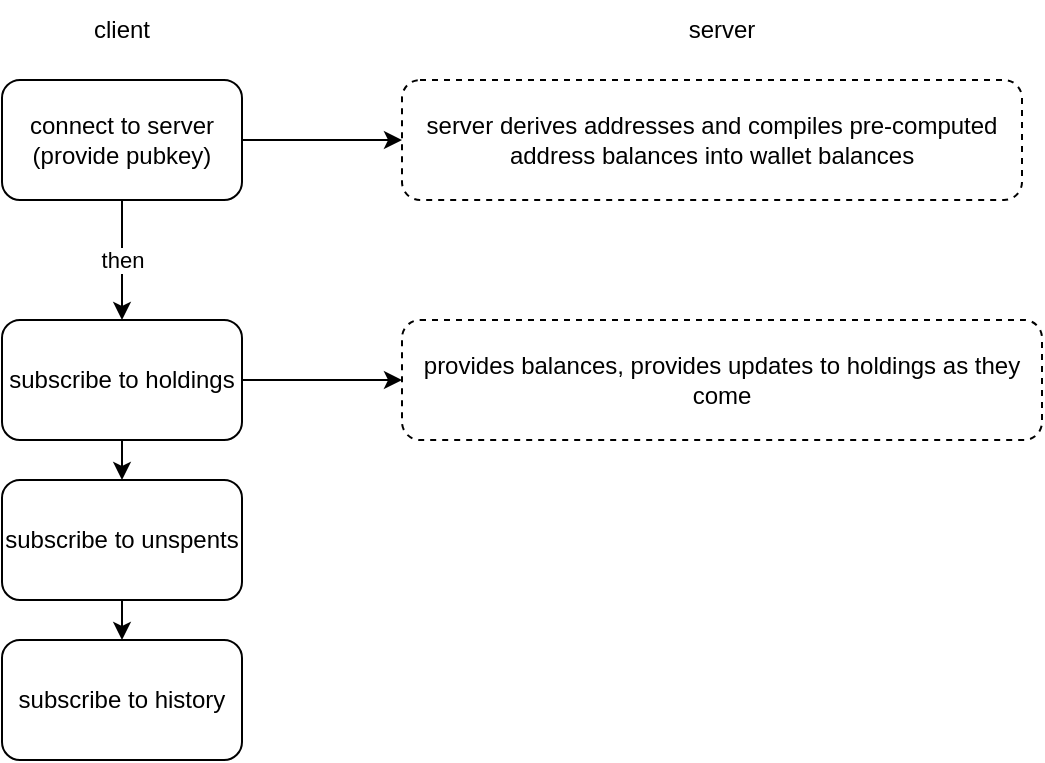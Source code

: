 <mxfile>
    <diagram id="Hkkr-D0pSUXS2eMaWYKx" name="Page-1">
        <mxGraphModel dx="1170" dy="467" grid="1" gridSize="10" guides="1" tooltips="1" connect="1" arrows="1" fold="1" page="1" pageScale="1" pageWidth="850" pageHeight="1100" math="0" shadow="0">
            <root>
                <mxCell id="0"/>
                <mxCell id="1" parent="0"/>
                <mxCell id="4" value="then" style="edgeStyle=none;html=1;" edge="1" parent="1" source="2" target="3">
                    <mxGeometry relative="1" as="geometry"/>
                </mxCell>
                <mxCell id="10" value="" style="edgeStyle=none;html=1;" edge="1" parent="1" source="2" target="9">
                    <mxGeometry relative="1" as="geometry"/>
                </mxCell>
                <mxCell id="2" value="connect to server&lt;br&gt;(provide pubkey)" style="rounded=1;whiteSpace=wrap;html=1;" vertex="1" parent="1">
                    <mxGeometry x="200" y="80" width="120" height="60" as="geometry"/>
                </mxCell>
                <mxCell id="7" style="edgeStyle=none;html=1;" edge="1" parent="1" source="3" target="5">
                    <mxGeometry relative="1" as="geometry"/>
                </mxCell>
                <mxCell id="11" style="edgeStyle=none;html=1;" edge="1" parent="1" source="3" target="12">
                    <mxGeometry relative="1" as="geometry">
                        <mxPoint x="400" y="230" as="targetPoint"/>
                    </mxGeometry>
                </mxCell>
                <mxCell id="3" value="subscribe to holdings" style="rounded=1;whiteSpace=wrap;html=1;" vertex="1" parent="1">
                    <mxGeometry x="200" y="200" width="120" height="60" as="geometry"/>
                </mxCell>
                <mxCell id="8" style="edgeStyle=none;html=1;" edge="1" parent="1" source="5" target="6">
                    <mxGeometry relative="1" as="geometry"/>
                </mxCell>
                <mxCell id="5" value="subscribe to unspents" style="rounded=1;whiteSpace=wrap;html=1;" vertex="1" parent="1">
                    <mxGeometry x="200" y="280" width="120" height="60" as="geometry"/>
                </mxCell>
                <mxCell id="6" value="subscribe to history" style="rounded=1;whiteSpace=wrap;html=1;" vertex="1" parent="1">
                    <mxGeometry x="200" y="360" width="120" height="60" as="geometry"/>
                </mxCell>
                <mxCell id="9" value="server derives addresses and compiles pre-computed address balances into wallet balances" style="rounded=1;whiteSpace=wrap;html=1;dashed=1;" vertex="1" parent="1">
                    <mxGeometry x="400" y="80" width="310" height="60" as="geometry"/>
                </mxCell>
                <mxCell id="12" value="provides balances, provides updates to holdings as they come" style="rounded=1;whiteSpace=wrap;html=1;dashed=1;" vertex="1" parent="1">
                    <mxGeometry x="400" y="200" width="320" height="60" as="geometry"/>
                </mxCell>
                <mxCell id="13" value="client" style="text;html=1;strokeColor=none;fillColor=none;align=center;verticalAlign=middle;whiteSpace=wrap;rounded=0;dashed=1;" vertex="1" parent="1">
                    <mxGeometry x="230" y="40" width="60" height="30" as="geometry"/>
                </mxCell>
                <mxCell id="15" value="server" style="text;html=1;strokeColor=none;fillColor=none;align=center;verticalAlign=middle;whiteSpace=wrap;rounded=0;dashed=1;" vertex="1" parent="1">
                    <mxGeometry x="530" y="40" width="60" height="30" as="geometry"/>
                </mxCell>
            </root>
        </mxGraphModel>
    </diagram>
</mxfile>